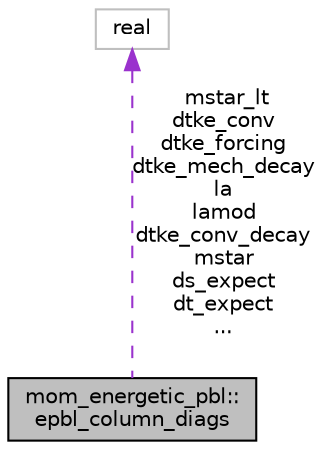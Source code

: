 digraph "mom_energetic_pbl::epbl_column_diags"
{
 // INTERACTIVE_SVG=YES
 // LATEX_PDF_SIZE
  edge [fontname="Helvetica",fontsize="10",labelfontname="Helvetica",labelfontsize="10"];
  node [fontname="Helvetica",fontsize="10",shape=record];
  Node1 [label="mom_energetic_pbl::\lepbl_column_diags",height=0.2,width=0.4,color="black", fillcolor="grey75", style="filled", fontcolor="black",tooltip="A type for conveniently passing around ePBL diagnostics for a column."];
  Node2 -> Node1 [dir="back",color="darkorchid3",fontsize="10",style="dashed",label=" mstar_lt\ndtke_conv\ndtke_forcing\ndtke_mech_decay\nla\nlamod\ndtke_conv_decay\nmstar\nds_expect\ndt_expect\n..." ,fontname="Helvetica"];
  Node2 [label="real",height=0.2,width=0.4,color="grey75", fillcolor="white", style="filled",tooltip=" "];
}
